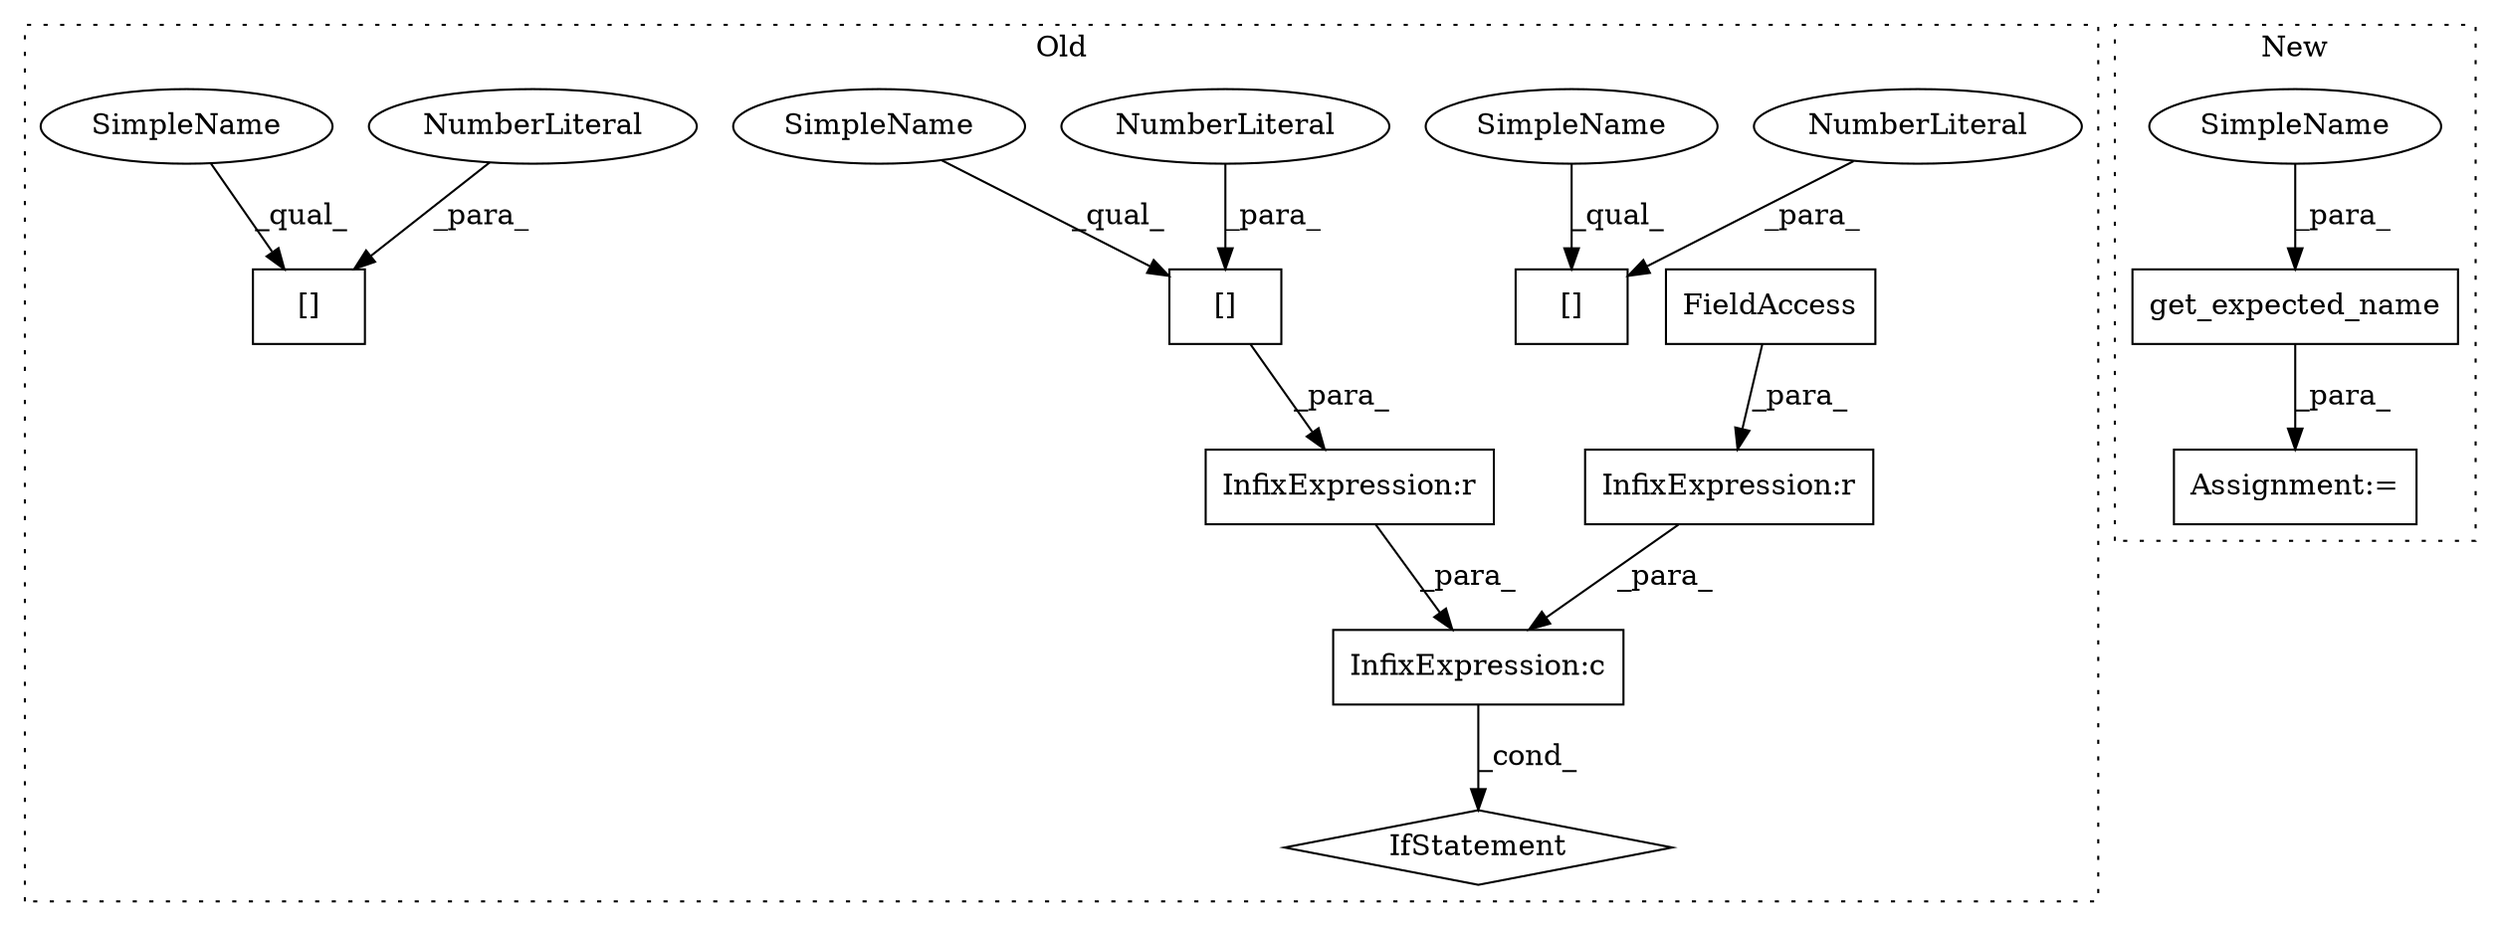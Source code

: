 digraph G {
subgraph cluster0 {
1 [label="IfStatement" a="25" s="41150,41205" l="4,2" shape="diamond"];
3 [label="InfixExpression:r" a="27" s="41158" l="4" shape="box"];
4 [label="FieldAccess" a="22" s="41162" l="16" shape="box"];
6 [label="InfixExpression:c" a="27" s="41179" l="4" shape="box"];
7 [label="InfixExpression:r" a="27" s="41192" l="4" shape="box"];
8 [label="[]" a="2" s="41196,41203" l="6,1" shape="box"];
9 [label="NumberLiteral" a="34" s="41202" l="1" shape="ellipse"];
10 [label="[]" a="2" s="42013,42020" l="6,1" shape="box"];
11 [label="NumberLiteral" a="34" s="42019" l="1" shape="ellipse"];
12 [label="[]" a="2" s="41599,41606" l="6,1" shape="box"];
13 [label="NumberLiteral" a="34" s="41605" l="1" shape="ellipse"];
14 [label="SimpleName" a="42" s="42013" l="5" shape="ellipse"];
15 [label="SimpleName" a="42" s="41196" l="5" shape="ellipse"];
16 [label="SimpleName" a="42" s="41599" l="5" shape="ellipse"];
label = "Old";
style="dotted";
}
subgraph cluster1 {
2 [label="get_expected_name" a="32" s="41363,41390" l="18,1" shape="box"];
5 [label="Assignment:=" a="7" s="41362" l="1" shape="box"];
17 [label="SimpleName" a="42" s="41385" l="5" shape="ellipse"];
label = "New";
style="dotted";
}
2 -> 5 [label="_para_"];
3 -> 6 [label="_para_"];
4 -> 3 [label="_para_"];
6 -> 1 [label="_cond_"];
7 -> 6 [label="_para_"];
8 -> 7 [label="_para_"];
9 -> 8 [label="_para_"];
11 -> 10 [label="_para_"];
13 -> 12 [label="_para_"];
14 -> 10 [label="_qual_"];
15 -> 8 [label="_qual_"];
16 -> 12 [label="_qual_"];
17 -> 2 [label="_para_"];
}